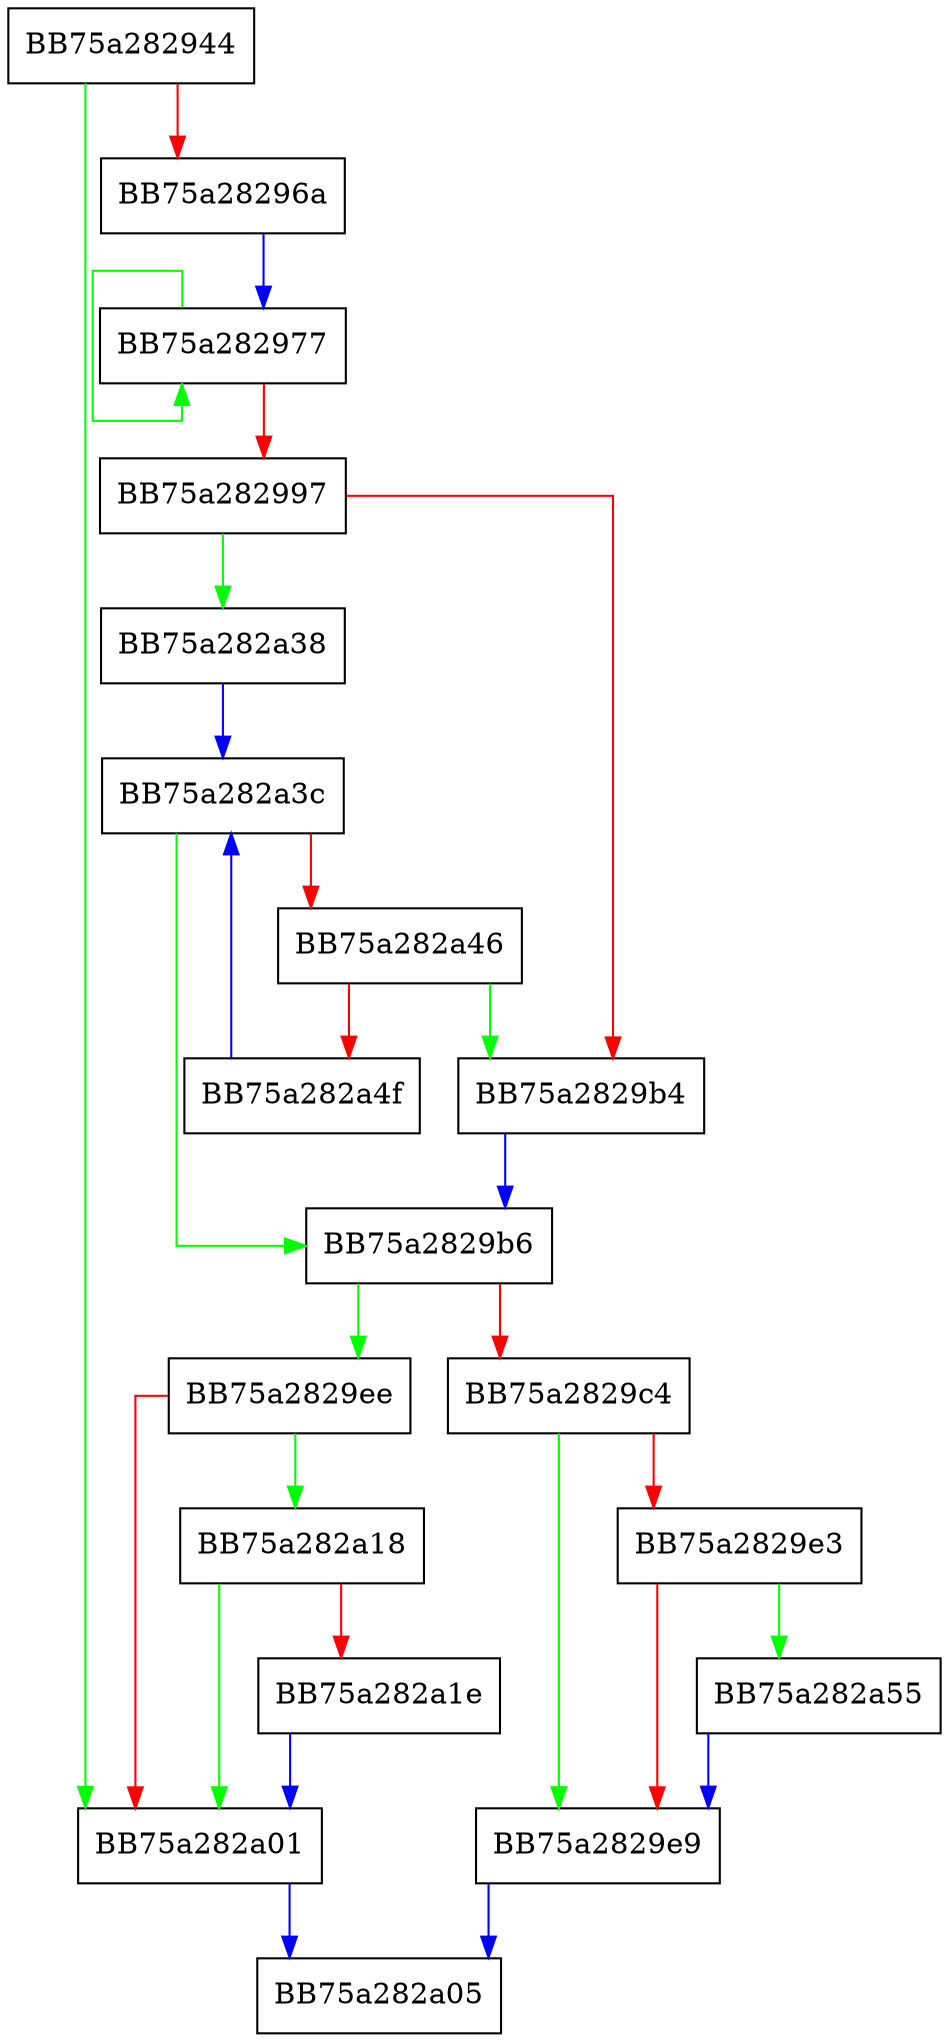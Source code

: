 digraph Query {
  node [shape="box"];
  graph [splines=ortho];
  BB75a282944 -> BB75a282a01 [color="green"];
  BB75a282944 -> BB75a28296a [color="red"];
  BB75a28296a -> BB75a282977 [color="blue"];
  BB75a282977 -> BB75a282977 [color="green"];
  BB75a282977 -> BB75a282997 [color="red"];
  BB75a282997 -> BB75a282a38 [color="green"];
  BB75a282997 -> BB75a2829b4 [color="red"];
  BB75a2829b4 -> BB75a2829b6 [color="blue"];
  BB75a2829b6 -> BB75a2829ee [color="green"];
  BB75a2829b6 -> BB75a2829c4 [color="red"];
  BB75a2829c4 -> BB75a2829e9 [color="green"];
  BB75a2829c4 -> BB75a2829e3 [color="red"];
  BB75a2829e3 -> BB75a282a55 [color="green"];
  BB75a2829e3 -> BB75a2829e9 [color="red"];
  BB75a2829e9 -> BB75a282a05 [color="blue"];
  BB75a2829ee -> BB75a282a18 [color="green"];
  BB75a2829ee -> BB75a282a01 [color="red"];
  BB75a282a01 -> BB75a282a05 [color="blue"];
  BB75a282a18 -> BB75a282a01 [color="green"];
  BB75a282a18 -> BB75a282a1e [color="red"];
  BB75a282a1e -> BB75a282a01 [color="blue"];
  BB75a282a38 -> BB75a282a3c [color="blue"];
  BB75a282a3c -> BB75a2829b6 [color="green"];
  BB75a282a3c -> BB75a282a46 [color="red"];
  BB75a282a46 -> BB75a2829b4 [color="green"];
  BB75a282a46 -> BB75a282a4f [color="red"];
  BB75a282a4f -> BB75a282a3c [color="blue"];
  BB75a282a55 -> BB75a2829e9 [color="blue"];
}
